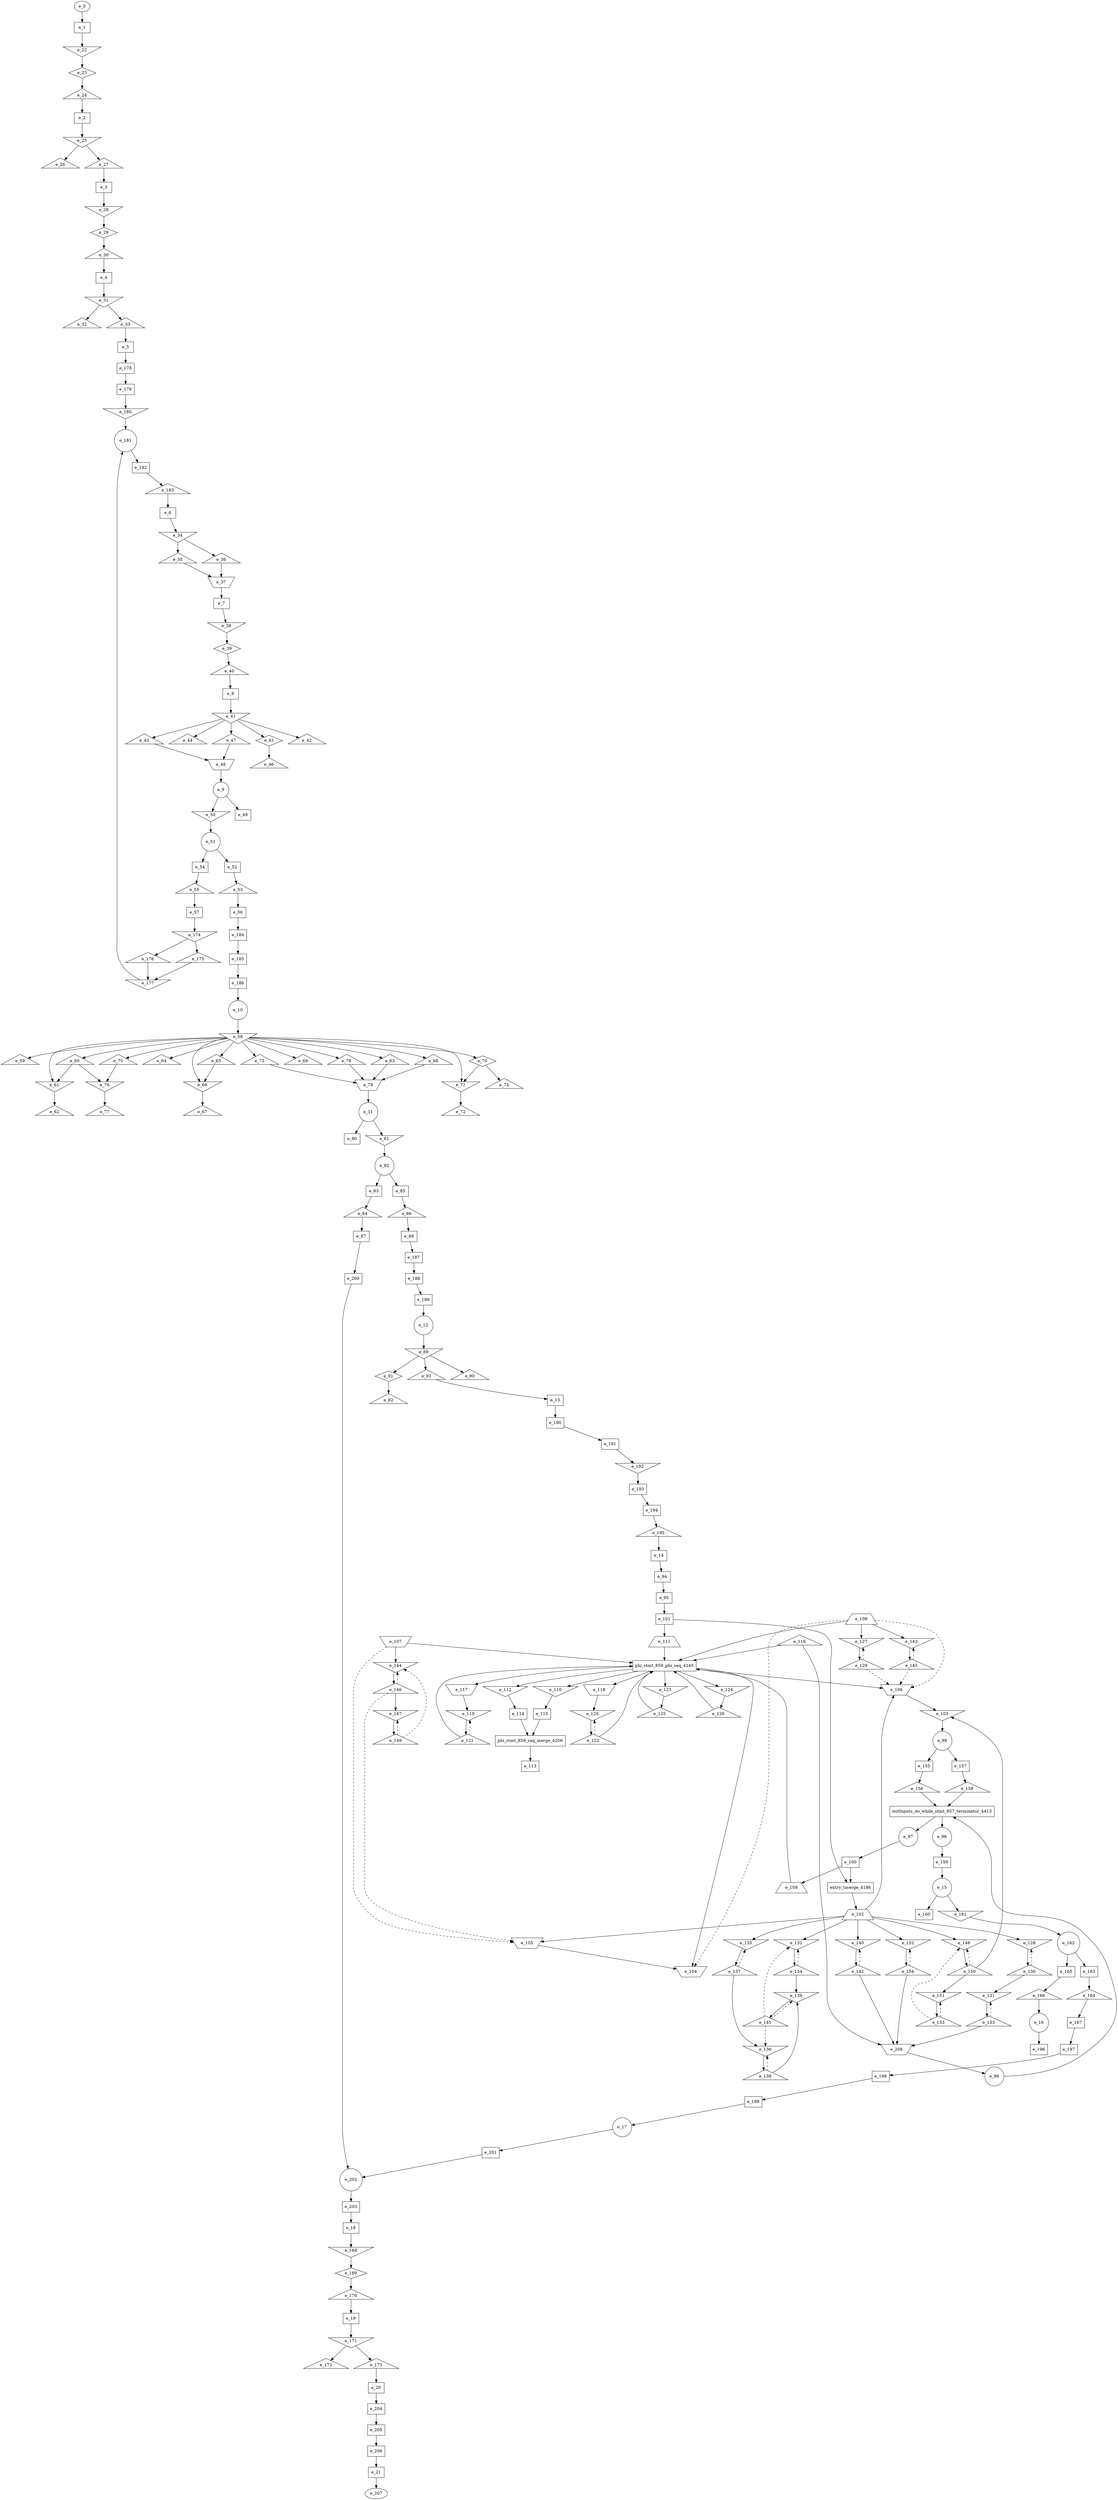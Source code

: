 digraph control_path {
  e_0: entry_node : n ;
  e_1 [shape = dot];
  e_2 [shape = dot];
  e_3 [shape = dot];
  e_4 [shape = dot];
  e_5 [shape = dot];
  e_6 [shape = dot];
  e_7 [shape = dot];
  e_8 [shape = dot];
  e_9 [shape = circle];
  e_10 [shape = circle];
  e_11 [shape = circle];
  e_12 [shape = circle];
  e_13 [shape = dot];
  e_14 [shape = dot];
  e_15 [shape = circle];
  e_16 [shape = circle];
  e_17 [shape = circle];
  e_18 [shape = dot];
  e_19 [shape = dot];
  e_20 [shape = dot];
  e_21 [shape = dot];
  e_22 [shape = invtriangle];
  e_23 [shape = diamond];
  e_24 [shape = triangle];
  e_25 [shape = invtriangle];
  e_26 [shape = triangle];
  e_27 [shape = triangle];
  e_28 [shape = invtriangle];
  e_29 [shape = diamond];
  e_30 [shape = triangle];
  e_31 [shape = invtriangle];
  e_32 [shape = triangle];
  e_33 [shape = triangle];
  e_34 [shape = invtriangle];
  e_35 [shape = triangle];
  e_36 [shape = triangle];
  e_37 [shape = invtrapezium];
  e_38 [shape = invtriangle];
  e_39 [shape = diamond];
  e_40 [shape = triangle];
  e_41 [shape = invtriangle];
  e_42 [shape = triangle];
  e_43 [shape = triangle];
  e_44 [shape = triangle];
  e_45 [shape = diamond];
  e_46 [shape = triangle];
  e_47 [shape = triangle];
  e_48 [shape = invtrapezium];
  e_49 [shape = dot];
  e_50 [shape = invtriangle];
  e_51 [shape = circle];
  e_52 [shape = dot];
  e_53 [shape = triangle];
  e_54 [shape = dot];
  e_55 [shape = triangle];
  e_56 [shape = dot];
  e_57 [shape = dot];
  e_58 [shape = invtriangle];
  e_59 [shape = triangle];
  e_60 [shape = triangle];
  e_61 [shape = invtriangle];
  e_62 [shape = triangle];
  e_63 [shape = triangle];
  e_64 [shape = triangle];
  e_65 [shape = triangle];
  e_66 [shape = invtriangle];
  e_67 [shape = triangle];
  e_68 [shape = triangle];
  e_69 [shape = triangle];
  e_70 [shape = diamond];
  e_71 [shape = invtriangle];
  e_72 [shape = triangle];
  e_73 [shape = triangle];
  e_74 [shape = triangle];
  e_75 [shape = triangle];
  e_76 [shape = invtriangle];
  e_77 [shape = triangle];
  e_78 [shape = triangle];
  e_79 [shape = invtrapezium];
  e_80 [shape = dot];
  e_81 [shape = invtriangle];
  e_82 [shape = circle];
  e_83 [shape = dot];
  e_84 [shape = triangle];
  e_85 [shape = dot];
  e_86 [shape = triangle];
  e_87 [shape = dot];
  e_88 [shape = dot];
  e_89 [shape = invtriangle];
  e_90 [shape = triangle];
  e_91 [shape = diamond];
  e_92 [shape = triangle];
  e_93 [shape = triangle];
  e_94 [shape = dot];
  e_95 [shape = dot];
  e_96 [shape = circle];
  e_97 [shape = circle];
  e_98 [shape = circle];
  e_99 [shape = circle];
  e_100 [shape = dot];
  e_101 [shape = dot];
  e_102 [shape = trapezium];
  e_103 [shape = invtriangle];
  e_104 [shape = invtrapezium];
  e_105 [shape = invtrapezium];
  e_106 [shape = invtrapezium];
  e_107 [shape = invtrapezium];
  e_108 [shape = trapezium];
  e_109 [shape = trapezium];
  e_110 [shape = invtriangle];
  e_111 [shape = trapezium];
  e_112 [shape = invtriangle];
  e_113 [shape = dot];
  e_114 [shape = dot];
  e_115 [shape = dot];
  e_116 [shape = triangle];
  e_117 [shape = invtrapezium];
  e_118 [shape = invtrapezium];
  e_119 [shape = invtriangle];
  e_120 [shape = invtriangle];
  e_121 [shape = triangle];
  e_122 [shape = triangle];
  e_123 [shape = invtriangle];
  e_124 [shape = invtriangle];
  e_125 [shape = triangle];
  e_126 [shape = triangle];
  e_127 [shape = invtriangle];
  e_128 [shape = invtriangle];
  e_129 [shape = triangle];
  e_130 [shape = triangle];
  e_131 [shape = invtriangle];
  e_132 [shape = invtriangle];
  e_133 [shape = triangle];
  e_134 [shape = triangle];
  e_135 [shape = invtriangle];
  e_136 [shape = invtriangle];
  e_137 [shape = triangle];
  e_138 [shape = triangle];
  e_139 [shape = invtriangle];
  e_140 [shape = invtriangle];
  e_141 [shape = triangle];
  e_142 [shape = triangle];
  e_143 [shape = invtriangle];
  e_144 [shape = invtriangle];
  e_145 [shape = triangle];
  e_146 [shape = triangle];
  e_147 [shape = invtriangle];
  e_148 [shape = invtriangle];
  e_149 [shape = triangle];
  e_150 [shape = triangle];
  e_151 [shape = invtriangle];
  e_152 [shape = invtriangle];
  e_153 [shape = triangle];
  e_154 [shape = triangle];
  e_155 [shape = dot];
  e_156 [shape = triangle];
  e_157 [shape = dot];
  e_158 [shape = triangle];
  e_159 [shape = dot];
  e_160 [shape = dot];
  e_161 [shape = invtriangle];
  e_162 [shape = circle];
  e_163 [shape = dot];
  e_164 [shape = triangle];
  e_165 [shape = dot];
  e_166 [shape = triangle];
  e_167 [shape = dot];
  e_168 [shape = invtriangle];
  e_169 [shape = diamond];
  e_170 [shape = triangle];
  e_171 [shape = invtriangle];
  e_172 [shape = triangle];
  e_173 [shape = triangle];
  e_174 [shape = invtriangle];
  e_175 [shape = triangle];
  e_176 [shape = triangle];
  e_177 [shape = invtriangle];
  e_178 [shape = dot];
  e_179 [shape = dot];
  e_180 [shape = invtriangle];
  e_181 [shape = circle];
  e_182 [shape = dot];
  e_183 [shape = triangle];
  e_184 [shape = dot];
  e_185 [shape = dot];
  e_186 [shape = dot];
  e_187 [shape = dot];
  e_188 [shape = dot];
  e_189 [shape = dot];
  e_190 [shape = dot];
  e_191 [shape = dot];
  e_192 [shape = invtriangle];
  e_193 [shape = dot];
  e_194 [shape = dot];
  e_195 [shape = triangle];
  e_196 [shape = dot];
  e_197 [shape = dot];
  e_198 [shape = dot];
  e_199 [shape = dot];
  e_200 [shape = dot];
  e_201 [shape = dot];
  e_202 [shape = circle];
  e_203 [shape = dot];
  e_204 [shape = dot];
  e_205 [shape = dot];
  e_206 [shape = dot];
  e_207: exit_node : s ;
  e_208 [shape = invtrapezium];
  e_0 -> e_1;
  e_24 -> e_2;
  e_27 -> e_3;
  e_30 -> e_4;
  e_33 -> e_5;
  e_183 -> e_6;
  e_37 -> e_7;
  e_40 -> e_8;
  e_48 -> e_9;
  e_186 -> e_10;
  e_79 -> e_11;
  e_189 -> e_12;
  e_93 -> e_13;
  e_195 -> e_14;
  e_159 -> e_15;
  e_166 -> e_16;
  e_199 -> e_17;
  e_203 -> e_18;
  e_170 -> e_19;
  e_173 -> e_20;
  e_206 -> e_21;
  e_1 -> e_22;
  e_22 -> e_23;
  e_23 -> e_24;
  e_2 -> e_25;
  e_25 -> e_26;
  e_25 -> e_27;
  e_3 -> e_28;
  e_28 -> e_29;
  e_29 -> e_30;
  e_4 -> e_31;
  e_31 -> e_32;
  e_31 -> e_33;
  e_6 -> e_34;
  e_34 -> e_35;
  e_34 -> e_36;
  e_35 -> e_37;
  e_36 -> e_37;
  e_7 -> e_38;
  e_38 -> e_39;
  e_39 -> e_40;
  e_8 -> e_41;
  e_41 -> e_42;
  e_41 -> e_43;
  e_41 -> e_44;
  e_41 -> e_45;
  e_45 -> e_46;
  e_41 -> e_47;
  e_43 -> e_48;
  e_47 -> e_48;
  e_9 -> e_49;
  e_9 -> e_50;
  e_50 -> e_51;
  e_51 -> e_52;
  e_52 -> e_53;
  e_51 -> e_54;
  e_54 -> e_55;
  e_53 -> e_56;
  e_55 -> e_57;
  e_10 -> e_58;
  e_58 -> e_59;
  e_58 -> e_60;
  e_58 -> e_61;
  e_60 -> e_61;
  e_61 -> e_62;
  e_58 -> e_63;
  e_58 -> e_64;
  e_58 -> e_65;
  e_58 -> e_66;
  e_65 -> e_66;
  e_66 -> e_67;
  e_58 -> e_68;
  e_58 -> e_69;
  e_58 -> e_70;
  e_58 -> e_71;
  e_70 -> e_71;
  e_71 -> e_72;
  e_58 -> e_73;
  e_70 -> e_74;
  e_58 -> e_75;
  e_60 -> e_76;
  e_75 -> e_76;
  e_76 -> e_77;
  e_58 -> e_78;
  e_63 -> e_79;
  e_68 -> e_79;
  e_73 -> e_79;
  e_78 -> e_79;
  e_11 -> e_80;
  e_11 -> e_81;
  e_81 -> e_82;
  e_82 -> e_83;
  e_83 -> e_84;
  e_82 -> e_85;
  e_85 -> e_86;
  e_84 -> e_87;
  e_86 -> e_88;
  e_12 -> e_89;
  e_89 -> e_90;
  e_89 -> e_91;
  e_91 -> e_92;
  e_89 -> e_93;
  e_14 -> e_94;
  e_94 -> e_95;
  e_103 -> e_98;
  e_208 -> e_99;
  e_97 -> e_100;
  e_95 -> e_101;
  e_106 -> e_103;
  e_150 -> e_103;
  e_105 -> e_104;
  e_108 -> e_104[style = dashed];
  e_102 -> e_105;
  e_107 -> e_105[style = dashed];
  e_146 -> e_105[style = dashed];
  e_102 -> e_106;
  e_108 -> e_106[style = dashed];
  e_129 -> e_106[style = dashed];
  e_145 -> e_106[style = dashed];
  e_100 -> e_109;
  e_101 -> e_111;
  e_112 -> e_114;
  e_110 -> e_115;
  e_117 -> e_119;
  e_121 -> e_119[style = dashed];
  e_118 -> e_120;
  e_122 -> e_120[style = dashed];
  e_119 -> e_121;
  e_120 -> e_122;
  e_123 -> e_125;
  e_124 -> e_126;
  e_108 -> e_127;
  e_129 -> e_127[style = dashed];
  e_102 -> e_128;
  e_130 -> e_128[style = dashed];
  e_127 -> e_129;
  e_128 -> e_130;
  e_130 -> e_131;
  e_133 -> e_131[style = dashed];
  e_102 -> e_132;
  e_134 -> e_132[style = dashed];
  e_141 -> e_132[style = dashed];
  e_131 -> e_133;
  e_132 -> e_134;
  e_102 -> e_135;
  e_137 -> e_135[style = dashed];
  e_137 -> e_136;
  e_138 -> e_136[style = dashed];
  e_141 -> e_136[style = dashed];
  e_135 -> e_137;
  e_136 -> e_138;
  e_134 -> e_139;
  e_138 -> e_139;
  e_141 -> e_139[style = dashed];
  e_102 -> e_140;
  e_142 -> e_140[style = dashed];
  e_139 -> e_141;
  e_140 -> e_142;
  e_108 -> e_143;
  e_145 -> e_143[style = dashed];
  e_107 -> e_144;
  e_146 -> e_144[style = dashed];
  e_149 -> e_144[style = dashed];
  e_143 -> e_145;
  e_144 -> e_146;
  e_146 -> e_147;
  e_149 -> e_147[style = dashed];
  e_102 -> e_148;
  e_150 -> e_148[style = dashed];
  e_153 -> e_148[style = dashed];
  e_147 -> e_149;
  e_148 -> e_150;
  e_150 -> e_151;
  e_153 -> e_151[style = dashed];
  e_102 -> e_152;
  e_154 -> e_152[style = dashed];
  e_151 -> e_153;
  e_152 -> e_154;
  e_98 -> e_155;
  e_155 -> e_156;
  e_98 -> e_157;
  e_157 -> e_158;
  e_96 -> e_159;
  e_15 -> e_160;
  e_15 -> e_161;
  e_161 -> e_162;
  e_162 -> e_163;
  e_163 -> e_164;
  e_162 -> e_165;
  e_165 -> e_166;
  e_164 -> e_167;
  e_18 -> e_168;
  e_168 -> e_169;
  e_169 -> e_170;
  e_19 -> e_171;
  e_171 -> e_172;
  e_171 -> e_173;
  e_57 -> e_174;
  e_174 -> e_175;
  e_174 -> e_176;
  e_175 -> e_177;
  e_176 -> e_177;
  e_5 -> e_178;
  e_178 -> e_179;
  e_179 -> e_180;
  e_177 -> e_181;
  e_180 -> e_181;
  e_181 -> e_182;
  e_182 -> e_183;
  e_56 -> e_184;
  e_184 -> e_185;
  e_185 -> e_186;
  e_88 -> e_187;
  e_187 -> e_188;
  e_188 -> e_189;
  e_13 -> e_190;
  e_190 -> e_191;
  e_191 -> e_192;
  e_192 -> e_193;
  e_193 -> e_194;
  e_194 -> e_195;
  e_16 -> e_196;
  e_167 -> e_197;
  e_197 -> e_198;
  e_198 -> e_199;
  e_87 -> e_200;
  e_17 -> e_201;
  e_200 -> e_202;
  e_201 -> e_202;
  e_202 -> e_203;
  e_20 -> e_204;
  e_204 -> e_205;
  e_205 -> e_206;
  e_21 -> e_207;
  e_116 -> e_208;
  e_133 -> e_208;
  e_142 -> e_208;
  e_154 -> e_208;
  initInputs_do_while_stmt_857_terminator_4413 [shape=rectangle];
e_99 -> initInputs_do_while_stmt_857_terminator_4413;
e_158 -> initInputs_do_while_stmt_857_terminator_4413;
e_156 -> initInputs_do_while_stmt_857_terminator_4413;
initInputs_do_while_stmt_857_terminator_4413 -> e_97;
initInputs_do_while_stmt_857_terminator_4413 -> e_96;
  phi_stmt_859_phi_seq_4245 [shape=rectangle];
e_109 -> phi_stmt_859_phi_seq_4245;
phi_stmt_859_phi_seq_4245 -> e_117;
phi_stmt_859_phi_seq_4245 -> e_118;
phi_stmt_859_phi_seq_4245 -> e_110;
e_121 -> phi_stmt_859_phi_seq_4245;
e_122 -> phi_stmt_859_phi_seq_4245;
e_111 -> phi_stmt_859_phi_seq_4245;
phi_stmt_859_phi_seq_4245 -> e_123;
phi_stmt_859_phi_seq_4245 -> e_124;
phi_stmt_859_phi_seq_4245 -> e_112;
e_125 -> phi_stmt_859_phi_seq_4245;
e_126 -> phi_stmt_859_phi_seq_4245;
e_107 -> phi_stmt_859_phi_seq_4245;
e_108 -> phi_stmt_859_phi_seq_4245;
phi_stmt_859_phi_seq_4245 -> e_104;
phi_stmt_859_phi_seq_4245 -> e_106;
e_116 -> phi_stmt_859_phi_seq_4245;
entry_tmerge_4186 [shape = rectangle]; 
e_100 -> entry_tmerge_4186;
e_101 -> entry_tmerge_4186;
entry_tmerge_4186 -> e_102;
phi_stmt_859_req_merge_4206 [shape = rectangle]; 
e_114 -> phi_stmt_859_req_merge_4206;
e_115 -> phi_stmt_859_req_merge_4206;
phi_stmt_859_req_merge_4206 -> e_113;
}
